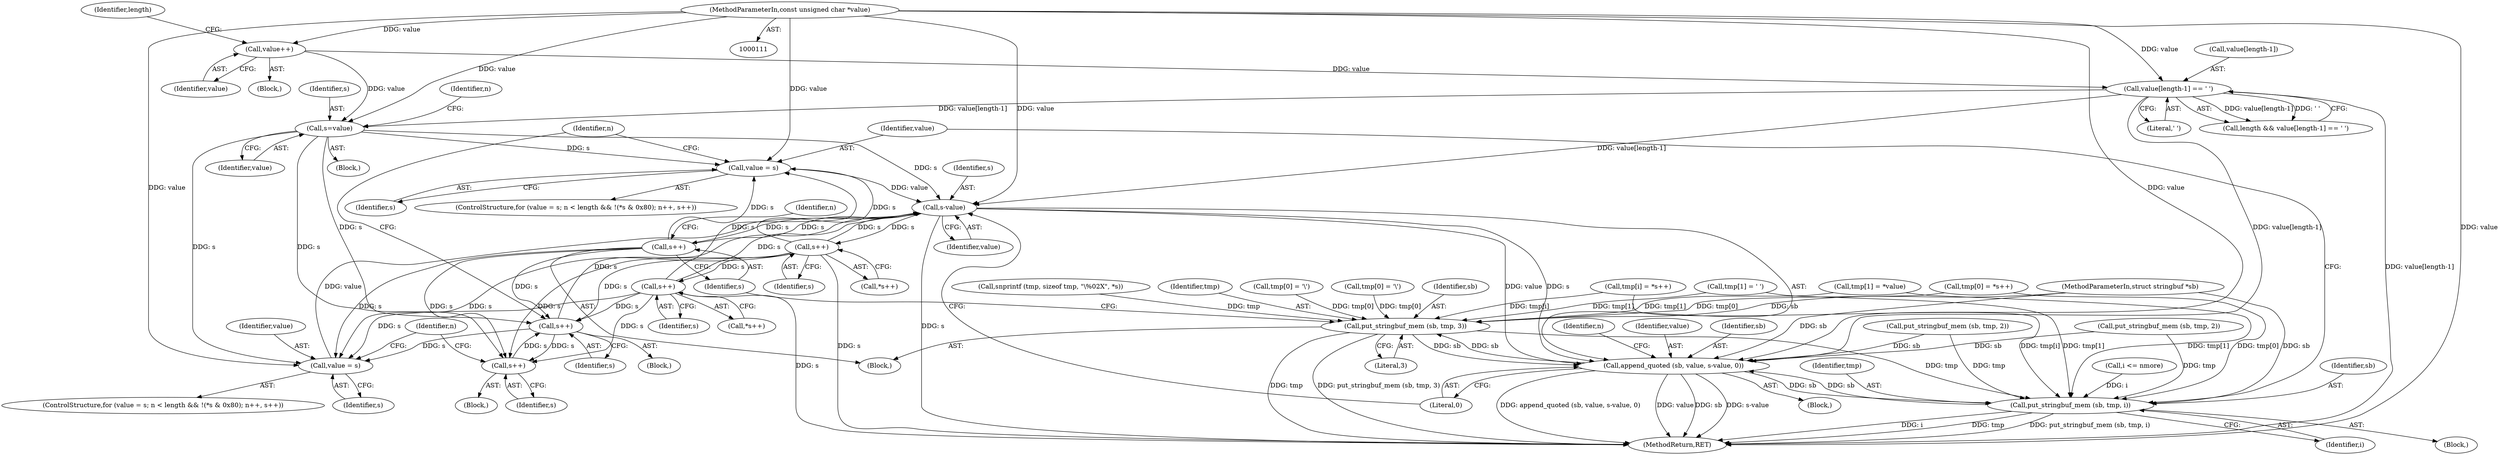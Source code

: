 digraph "0_gnupg_243d12fdec66a4360fbb3e307a046b39b5b4ffc3_0@pointer" {
"1000190" [label="(Call,value = s)"];
"1000320" [label="(Call,s++)"];
"1000228" [label="(Call,s-value)"];
"1000205" [label="(Call,s++)"];
"1000223" [label="(Call,s++)"];
"1000182" [label="(Call,s=value)"];
"1000156" [label="(Call,value[length-1] == ' ')"];
"1000149" [label="(Call,value++)"];
"1000112" [label="(MethodParameterIn,const unsigned char *value)"];
"1000342" [label="(Call,s++)"];
"1000369" [label="(Call,s++)"];
"1000208" [label="(Call,value = s)"];
"1000190" [label="(Call,value = s)"];
"1000225" [label="(Call,append_quoted (sb, value, s-value, 0))"];
"1000316" [label="(Call,put_stringbuf_mem (sb, tmp, 3))"];
"1000373" [label="(Call,put_stringbuf_mem (sb, tmp, i))"];
"1000182" [label="(Call,s=value)"];
"1000139" [label="(Call,tmp[1] = *value)"];
"1000325" [label="(Block,)"];
"1000188" [label="(Block,)"];
"1000370" [label="(Identifier,s)"];
"1000224" [label="(Identifier,s)"];
"1000374" [label="(Identifier,sb)"];
"1000321" [label="(Identifier,s)"];
"1000220" [label="(Block,)"];
"1000316" [label="(Call,put_stringbuf_mem (sb, tmp, 3))"];
"1000319" [label="(Literal,3)"];
"1000191" [label="(Identifier,value)"];
"1000186" [label="(Identifier,n)"];
"1000223" [label="(Call,s++)"];
"1000373" [label="(Call,put_stringbuf_mem (sb, tmp, i))"];
"1000205" [label="(Call,s++)"];
"1000225" [label="(Call,append_quoted (sb, value, s-value, 0))"];
"1000206" [label="(Identifier,s)"];
"1000157" [label="(Call,value[length-1])"];
"1000213" [label="(Identifier,n)"];
"1000318" [label="(Identifier,tmp)"];
"1000323" [label="(Identifier,n)"];
"1000210" [label="(Identifier,s)"];
"1000189" [label="(ControlStructure,for (value = s; n < length && !(*s & 0x80); n++, s++))"];
"1000190" [label="(Call,value = s)"];
"1000184" [label="(Identifier,value)"];
"1000156" [label="(Call,value[length-1] == ' ')"];
"1000164" [label="(Call,tmp[0] = '\\')"];
"1000337" [label="(Call,tmp[0] = *s++)"];
"1000309" [label="(Call,snprintf (tmp, sizeof tmp, \"\\%02X\", *s))"];
"1000308" [label="(Block,)"];
"1000169" [label="(Call,tmp[1] = ' ')"];
"1000320" [label="(Call,s++)"];
"1000230" [label="(Identifier,value)"];
"1000183" [label="(Identifier,s)"];
"1000364" [label="(Call,tmp[i] = *s++)"];
"1000376" [label="(Identifier,i)"];
"1000229" [label="(Identifier,s)"];
"1000133" [label="(Block,)"];
"1000341" [label="(Call,*s++)"];
"1000207" [label="(ControlStructure,for (value = s; n < length && !(*s & 0x80); n++, s++))"];
"1000375" [label="(Identifier,tmp)"];
"1000162" [label="(Literal,' ')"];
"1000112" [label="(MethodParameterIn,const unsigned char *value)"];
"1000377" [label="(MethodReturn,RET)"];
"1000228" [label="(Call,s-value)"];
"1000202" [label="(Block,)"];
"1000149" [label="(Call,value++)"];
"1000350" [label="(Call,i <= nmore)"];
"1000195" [label="(Identifier,n)"];
"1000154" [label="(Call,length && value[length-1] == ' ')"];
"1000226" [label="(Identifier,sb)"];
"1000368" [label="(Call,*s++)"];
"1000134" [label="(Call,tmp[0] = '\\')"];
"1000192" [label="(Identifier,s)"];
"1000152" [label="(Identifier,length)"];
"1000343" [label="(Identifier,s)"];
"1000231" [label="(Literal,0)"];
"1000174" [label="(Call,put_stringbuf_mem (sb, tmp, 2))"];
"1000145" [label="(Call,put_stringbuf_mem (sb, tmp, 2))"];
"1000114" [label="(MethodParameterIn,struct stringbuf *sb)"];
"1000209" [label="(Identifier,value)"];
"1000150" [label="(Identifier,value)"];
"1000234" [label="(Identifier,n)"];
"1000317" [label="(Identifier,sb)"];
"1000208" [label="(Call,value = s)"];
"1000342" [label="(Call,s++)"];
"1000181" [label="(Block,)"];
"1000227" [label="(Identifier,value)"];
"1000369" [label="(Call,s++)"];
"1000190" -> "1000189"  [label="AST: "];
"1000190" -> "1000192"  [label="CFG: "];
"1000191" -> "1000190"  [label="AST: "];
"1000192" -> "1000190"  [label="AST: "];
"1000195" -> "1000190"  [label="CFG: "];
"1000320" -> "1000190"  [label="DDG: s"];
"1000182" -> "1000190"  [label="DDG: s"];
"1000342" -> "1000190"  [label="DDG: s"];
"1000369" -> "1000190"  [label="DDG: s"];
"1000112" -> "1000190"  [label="DDG: value"];
"1000190" -> "1000228"  [label="DDG: value"];
"1000320" -> "1000308"  [label="AST: "];
"1000320" -> "1000321"  [label="CFG: "];
"1000321" -> "1000320"  [label="AST: "];
"1000323" -> "1000320"  [label="CFG: "];
"1000320" -> "1000205"  [label="DDG: s"];
"1000320" -> "1000208"  [label="DDG: s"];
"1000320" -> "1000223"  [label="DDG: s"];
"1000320" -> "1000228"  [label="DDG: s"];
"1000228" -> "1000320"  [label="DDG: s"];
"1000228" -> "1000225"  [label="AST: "];
"1000228" -> "1000230"  [label="CFG: "];
"1000229" -> "1000228"  [label="AST: "];
"1000230" -> "1000228"  [label="AST: "];
"1000231" -> "1000228"  [label="CFG: "];
"1000228" -> "1000377"  [label="DDG: s"];
"1000228" -> "1000225"  [label="DDG: value"];
"1000228" -> "1000225"  [label="DDG: s"];
"1000205" -> "1000228"  [label="DDG: s"];
"1000182" -> "1000228"  [label="DDG: s"];
"1000342" -> "1000228"  [label="DDG: s"];
"1000369" -> "1000228"  [label="DDG: s"];
"1000208" -> "1000228"  [label="DDG: value"];
"1000156" -> "1000228"  [label="DDG: value[length-1]"];
"1000112" -> "1000228"  [label="DDG: value"];
"1000228" -> "1000342"  [label="DDG: s"];
"1000205" -> "1000202"  [label="AST: "];
"1000205" -> "1000206"  [label="CFG: "];
"1000206" -> "1000205"  [label="AST: "];
"1000195" -> "1000205"  [label="CFG: "];
"1000223" -> "1000205"  [label="DDG: s"];
"1000182" -> "1000205"  [label="DDG: s"];
"1000342" -> "1000205"  [label="DDG: s"];
"1000369" -> "1000205"  [label="DDG: s"];
"1000205" -> "1000208"  [label="DDG: s"];
"1000205" -> "1000223"  [label="DDG: s"];
"1000223" -> "1000220"  [label="AST: "];
"1000223" -> "1000224"  [label="CFG: "];
"1000224" -> "1000223"  [label="AST: "];
"1000213" -> "1000223"  [label="CFG: "];
"1000182" -> "1000223"  [label="DDG: s"];
"1000342" -> "1000223"  [label="DDG: s"];
"1000369" -> "1000223"  [label="DDG: s"];
"1000182" -> "1000181"  [label="AST: "];
"1000182" -> "1000184"  [label="CFG: "];
"1000183" -> "1000182"  [label="AST: "];
"1000184" -> "1000182"  [label="AST: "];
"1000186" -> "1000182"  [label="CFG: "];
"1000156" -> "1000182"  [label="DDG: value[length-1]"];
"1000149" -> "1000182"  [label="DDG: value"];
"1000112" -> "1000182"  [label="DDG: value"];
"1000182" -> "1000208"  [label="DDG: s"];
"1000156" -> "1000154"  [label="AST: "];
"1000156" -> "1000162"  [label="CFG: "];
"1000157" -> "1000156"  [label="AST: "];
"1000162" -> "1000156"  [label="AST: "];
"1000154" -> "1000156"  [label="CFG: "];
"1000156" -> "1000377"  [label="DDG: value[length-1]"];
"1000156" -> "1000154"  [label="DDG: value[length-1]"];
"1000156" -> "1000154"  [label="DDG: ' '"];
"1000149" -> "1000156"  [label="DDG: value"];
"1000112" -> "1000156"  [label="DDG: value"];
"1000156" -> "1000225"  [label="DDG: value[length-1]"];
"1000149" -> "1000133"  [label="AST: "];
"1000149" -> "1000150"  [label="CFG: "];
"1000150" -> "1000149"  [label="AST: "];
"1000152" -> "1000149"  [label="CFG: "];
"1000112" -> "1000149"  [label="DDG: value"];
"1000112" -> "1000111"  [label="AST: "];
"1000112" -> "1000377"  [label="DDG: value"];
"1000112" -> "1000208"  [label="DDG: value"];
"1000112" -> "1000225"  [label="DDG: value"];
"1000342" -> "1000341"  [label="AST: "];
"1000342" -> "1000343"  [label="CFG: "];
"1000343" -> "1000342"  [label="AST: "];
"1000341" -> "1000342"  [label="CFG: "];
"1000342" -> "1000377"  [label="DDG: s"];
"1000342" -> "1000208"  [label="DDG: s"];
"1000342" -> "1000369"  [label="DDG: s"];
"1000369" -> "1000368"  [label="AST: "];
"1000369" -> "1000370"  [label="CFG: "];
"1000370" -> "1000369"  [label="AST: "];
"1000368" -> "1000369"  [label="CFG: "];
"1000369" -> "1000377"  [label="DDG: s"];
"1000369" -> "1000208"  [label="DDG: s"];
"1000208" -> "1000207"  [label="AST: "];
"1000208" -> "1000210"  [label="CFG: "];
"1000209" -> "1000208"  [label="AST: "];
"1000210" -> "1000208"  [label="AST: "];
"1000213" -> "1000208"  [label="CFG: "];
"1000225" -> "1000188"  [label="AST: "];
"1000225" -> "1000231"  [label="CFG: "];
"1000226" -> "1000225"  [label="AST: "];
"1000227" -> "1000225"  [label="AST: "];
"1000231" -> "1000225"  [label="AST: "];
"1000234" -> "1000225"  [label="CFG: "];
"1000225" -> "1000377"  [label="DDG: append_quoted (sb, value, s-value, 0)"];
"1000225" -> "1000377"  [label="DDG: value"];
"1000225" -> "1000377"  [label="DDG: sb"];
"1000225" -> "1000377"  [label="DDG: s-value"];
"1000174" -> "1000225"  [label="DDG: sb"];
"1000316" -> "1000225"  [label="DDG: sb"];
"1000373" -> "1000225"  [label="DDG: sb"];
"1000145" -> "1000225"  [label="DDG: sb"];
"1000114" -> "1000225"  [label="DDG: sb"];
"1000225" -> "1000316"  [label="DDG: sb"];
"1000225" -> "1000373"  [label="DDG: sb"];
"1000316" -> "1000308"  [label="AST: "];
"1000316" -> "1000319"  [label="CFG: "];
"1000317" -> "1000316"  [label="AST: "];
"1000318" -> "1000316"  [label="AST: "];
"1000319" -> "1000316"  [label="AST: "];
"1000321" -> "1000316"  [label="CFG: "];
"1000316" -> "1000377"  [label="DDG: tmp"];
"1000316" -> "1000377"  [label="DDG: put_stringbuf_mem (sb, tmp, 3)"];
"1000114" -> "1000316"  [label="DDG: sb"];
"1000139" -> "1000316"  [label="DDG: tmp[1]"];
"1000337" -> "1000316"  [label="DDG: tmp[0]"];
"1000134" -> "1000316"  [label="DDG: tmp[0]"];
"1000169" -> "1000316"  [label="DDG: tmp[1]"];
"1000164" -> "1000316"  [label="DDG: tmp[0]"];
"1000309" -> "1000316"  [label="DDG: tmp"];
"1000364" -> "1000316"  [label="DDG: tmp[i]"];
"1000316" -> "1000373"  [label="DDG: tmp"];
"1000373" -> "1000325"  [label="AST: "];
"1000373" -> "1000376"  [label="CFG: "];
"1000374" -> "1000373"  [label="AST: "];
"1000375" -> "1000373"  [label="AST: "];
"1000376" -> "1000373"  [label="AST: "];
"1000191" -> "1000373"  [label="CFG: "];
"1000373" -> "1000377"  [label="DDG: i"];
"1000373" -> "1000377"  [label="DDG: tmp"];
"1000373" -> "1000377"  [label="DDG: put_stringbuf_mem (sb, tmp, i)"];
"1000114" -> "1000373"  [label="DDG: sb"];
"1000364" -> "1000373"  [label="DDG: tmp[i]"];
"1000139" -> "1000373"  [label="DDG: tmp[1]"];
"1000337" -> "1000373"  [label="DDG: tmp[0]"];
"1000174" -> "1000373"  [label="DDG: tmp"];
"1000169" -> "1000373"  [label="DDG: tmp[1]"];
"1000145" -> "1000373"  [label="DDG: tmp"];
"1000350" -> "1000373"  [label="DDG: i"];
}
